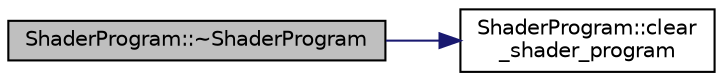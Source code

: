 digraph "ShaderProgram::~ShaderProgram"
{
 // INTERACTIVE_SVG=YES
 // LATEX_PDF_SIZE
  bgcolor="transparent";
  edge [fontname="Helvetica",fontsize="10",labelfontname="Helvetica",labelfontsize="10"];
  node [fontname="Helvetica",fontsize="10",shape=record];
  rankdir="LR";
  Node1 [label="ShaderProgram::~ShaderProgram",height=0.2,width=0.4,color="black", fillcolor="grey75", style="filled", fontcolor="black",tooltip=" "];
  Node1 -> Node2 [color="midnightblue",fontsize="10",style="solid",fontname="Helvetica"];
  Node2 [label="ShaderProgram::clear\l_shader_program",height=0.2,width=0.4,color="black",URL="$d8/dc4/class_shader_program.html#aff69198ca0274b4e4d9b9f0e28c44c3e",tooltip=" "];
}
